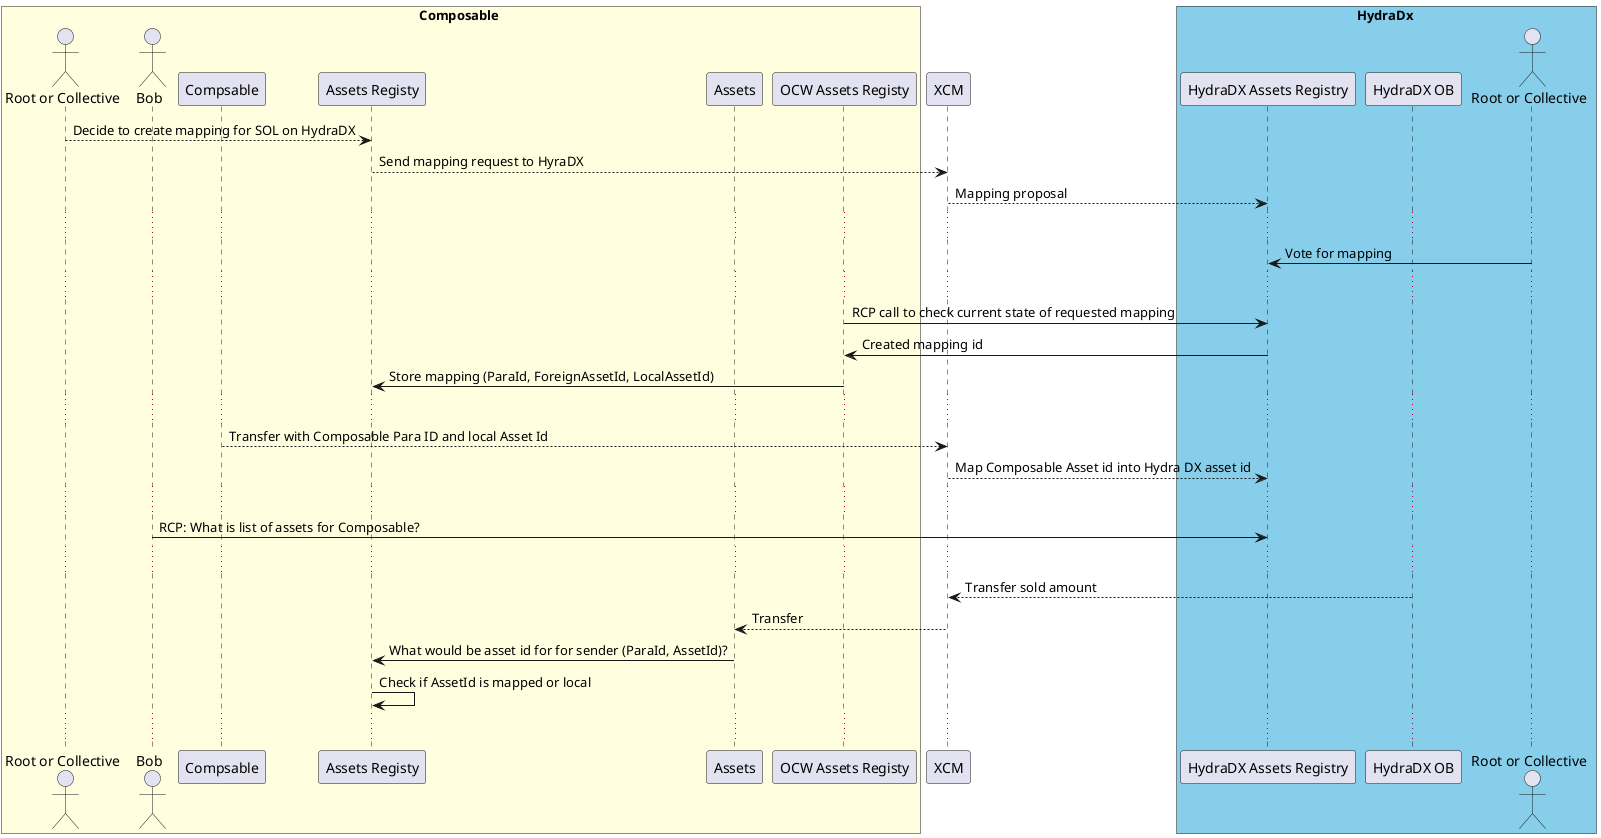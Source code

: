 @startuml

box Composable #LightYellow
  actor "Root or Collective" as composable_authority
  actor "Bob" as bob
  participant "Compsable" as composable
  participant "Assets Registy" as assets_registry_pallet
  participant "Assets" as assets_pallet
  participant "OCW Assets Registy" as assets_registry_ocw


end box

participant XCM as xcm

box HydraDx #SkyBlue
  participant "HydraDX Assets Registry" as assets_registry_hydra_dx
  participant "HydraDX OB" as dex
  actor "Root or Collective" as hydra_dx_authority
end box

composable_authority --> assets_registry_pallet : Decide to create mapping for SOL on HydraDX

assets_registry_pallet --> xcm: Send mapping request to HyraDX

xcm --> assets_registry_hydra_dx : Mapping proposal

...


hydra_dx_authority -> assets_registry_hydra_dx : Vote for mapping


...

assets_registry_ocw -> assets_registry_hydra_dx : RCP call to check current state of requested mapping

assets_registry_hydra_dx -> assets_registry_ocw: Created mapping id

assets_registry_ocw -> assets_registry_pallet: Store mapping (ParaId, ForeignAssetId, LocalAssetId)

...

composable --> xcm: Transfer with Composable Para ID and local Asset Id

xcm --> assets_registry_hydra_dx : Map Composable Asset id into Hydra DX asset id


...

bob -> assets_registry_hydra_dx : RCP: What is list of assets for Composable?

...


dex --> xcm: Transfer sold amount

xcm --> assets_pallet : Transfer

assets_pallet -> assets_registry_pallet : What would be asset id for for sender (ParaId, AssetId)?

assets_registry_pallet -> assets_registry_pallet: Check if AssetId is mapped or local

...

@enduml
